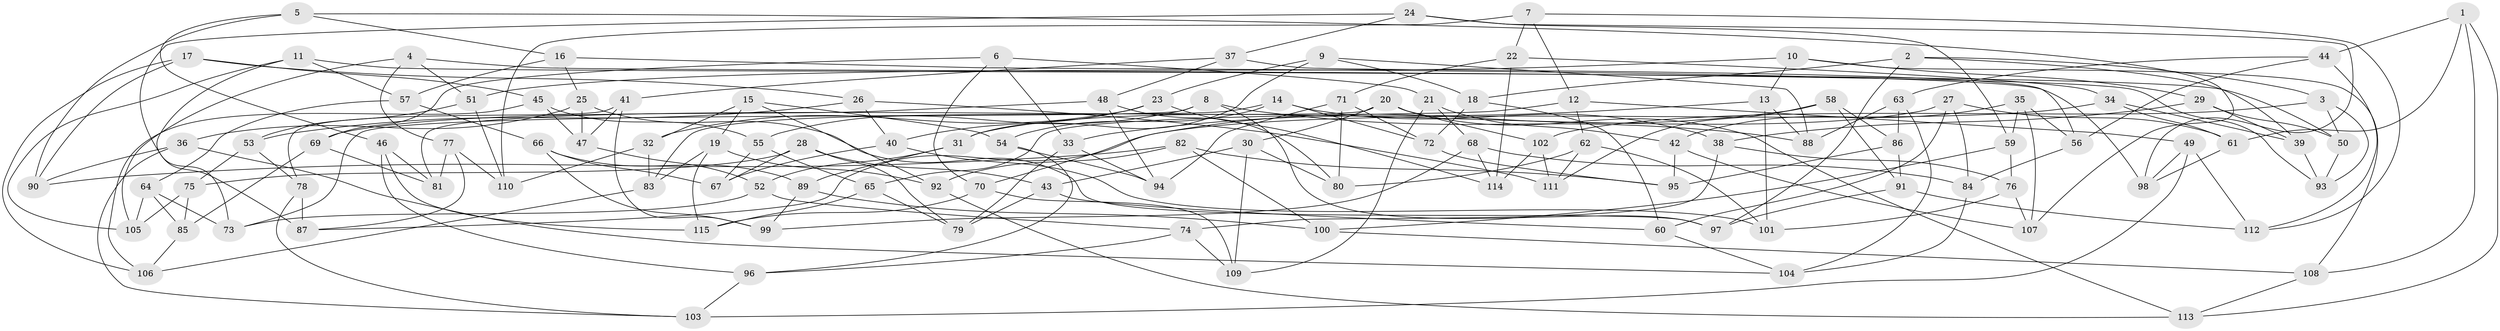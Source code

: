 // Generated by graph-tools (version 1.1) at 2025/03/03/09/25 03:03:08]
// undirected, 115 vertices, 230 edges
graph export_dot {
graph [start="1"]
  node [color=gray90,style=filled];
  1;
  2;
  3;
  4;
  5;
  6;
  7;
  8;
  9;
  10;
  11;
  12;
  13;
  14;
  15;
  16;
  17;
  18;
  19;
  20;
  21;
  22;
  23;
  24;
  25;
  26;
  27;
  28;
  29;
  30;
  31;
  32;
  33;
  34;
  35;
  36;
  37;
  38;
  39;
  40;
  41;
  42;
  43;
  44;
  45;
  46;
  47;
  48;
  49;
  50;
  51;
  52;
  53;
  54;
  55;
  56;
  57;
  58;
  59;
  60;
  61;
  62;
  63;
  64;
  65;
  66;
  67;
  68;
  69;
  70;
  71;
  72;
  73;
  74;
  75;
  76;
  77;
  78;
  79;
  80;
  81;
  82;
  83;
  84;
  85;
  86;
  87;
  88;
  89;
  90;
  91;
  92;
  93;
  94;
  95;
  96;
  97;
  98;
  99;
  100;
  101;
  102;
  103;
  104;
  105;
  106;
  107;
  108;
  109;
  110;
  111;
  112;
  113;
  114;
  115;
  1 -- 113;
  1 -- 61;
  1 -- 44;
  1 -- 108;
  2 -- 3;
  2 -- 97;
  2 -- 18;
  2 -- 39;
  3 -- 102;
  3 -- 93;
  3 -- 50;
  4 -- 77;
  4 -- 93;
  4 -- 51;
  4 -- 105;
  5 -- 16;
  5 -- 90;
  5 -- 46;
  5 -- 107;
  6 -- 69;
  6 -- 33;
  6 -- 70;
  6 -- 21;
  7 -- 12;
  7 -- 22;
  7 -- 112;
  7 -- 110;
  8 -- 55;
  8 -- 88;
  8 -- 97;
  8 -- 73;
  9 -- 31;
  9 -- 23;
  9 -- 88;
  9 -- 18;
  10 -- 29;
  10 -- 13;
  10 -- 108;
  10 -- 51;
  11 -- 57;
  11 -- 105;
  11 -- 50;
  11 -- 73;
  12 -- 62;
  12 -- 49;
  12 -- 65;
  13 -- 88;
  13 -- 101;
  13 -- 33;
  14 -- 72;
  14 -- 83;
  14 -- 38;
  14 -- 54;
  15 -- 92;
  15 -- 32;
  15 -- 19;
  15 -- 54;
  16 -- 98;
  16 -- 25;
  16 -- 57;
  17 -- 106;
  17 -- 26;
  17 -- 45;
  17 -- 90;
  18 -- 60;
  18 -- 72;
  19 -- 83;
  19 -- 115;
  19 -- 92;
  20 -- 102;
  20 -- 30;
  20 -- 81;
  20 -- 113;
  21 -- 42;
  21 -- 109;
  21 -- 68;
  22 -- 34;
  22 -- 114;
  22 -- 71;
  23 -- 114;
  23 -- 40;
  23 -- 32;
  24 -- 37;
  24 -- 98;
  24 -- 87;
  24 -- 59;
  25 -- 97;
  25 -- 47;
  25 -- 36;
  26 -- 40;
  26 -- 111;
  26 -- 53;
  27 -- 31;
  27 -- 60;
  27 -- 84;
  27 -- 61;
  28 -- 67;
  28 -- 79;
  28 -- 75;
  28 -- 43;
  29 -- 39;
  29 -- 38;
  29 -- 50;
  30 -- 80;
  30 -- 43;
  30 -- 109;
  31 -- 89;
  31 -- 52;
  32 -- 83;
  32 -- 110;
  33 -- 79;
  33 -- 94;
  34 -- 61;
  34 -- 87;
  34 -- 39;
  35 -- 59;
  35 -- 56;
  35 -- 107;
  35 -- 42;
  36 -- 103;
  36 -- 90;
  36 -- 104;
  37 -- 41;
  37 -- 56;
  37 -- 48;
  38 -- 76;
  38 -- 74;
  39 -- 93;
  40 -- 101;
  40 -- 67;
  41 -- 78;
  41 -- 99;
  41 -- 47;
  42 -- 95;
  42 -- 107;
  43 -- 60;
  43 -- 79;
  44 -- 112;
  44 -- 63;
  44 -- 56;
  45 -- 106;
  45 -- 55;
  45 -- 47;
  46 -- 96;
  46 -- 81;
  46 -- 115;
  47 -- 52;
  48 -- 94;
  48 -- 69;
  48 -- 80;
  49 -- 112;
  49 -- 98;
  49 -- 103;
  50 -- 93;
  51 -- 53;
  51 -- 110;
  52 -- 73;
  52 -- 74;
  53 -- 75;
  53 -- 78;
  54 -- 94;
  54 -- 96;
  55 -- 67;
  55 -- 65;
  56 -- 84;
  57 -- 66;
  57 -- 64;
  58 -- 111;
  58 -- 91;
  58 -- 86;
  58 -- 70;
  59 -- 100;
  59 -- 76;
  60 -- 104;
  61 -- 98;
  62 -- 101;
  62 -- 111;
  62 -- 80;
  63 -- 86;
  63 -- 88;
  63 -- 104;
  64 -- 73;
  64 -- 85;
  64 -- 105;
  65 -- 79;
  65 -- 115;
  66 -- 89;
  66 -- 99;
  66 -- 67;
  68 -- 99;
  68 -- 114;
  68 -- 84;
  69 -- 85;
  69 -- 81;
  70 -- 109;
  70 -- 115;
  71 -- 94;
  71 -- 80;
  71 -- 72;
  72 -- 95;
  74 -- 109;
  74 -- 96;
  75 -- 85;
  75 -- 105;
  76 -- 107;
  76 -- 101;
  77 -- 110;
  77 -- 87;
  77 -- 81;
  78 -- 103;
  78 -- 87;
  82 -- 95;
  82 -- 92;
  82 -- 90;
  82 -- 100;
  83 -- 106;
  84 -- 104;
  85 -- 106;
  86 -- 95;
  86 -- 91;
  89 -- 100;
  89 -- 99;
  91 -- 112;
  91 -- 97;
  92 -- 113;
  96 -- 103;
  100 -- 108;
  102 -- 111;
  102 -- 114;
  108 -- 113;
}
